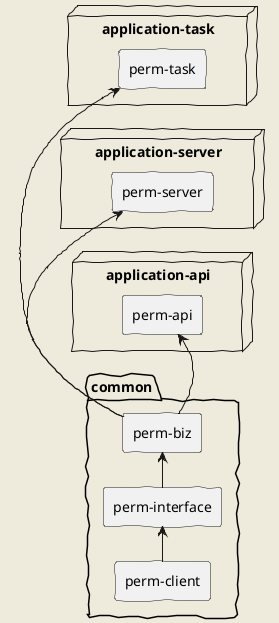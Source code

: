 @startuml
skinparam handwritten true
skinparam backgroundColor #EEEBDC
skinparam actorStyle hollow
skinparam componentStyle rectangle



left to right direction


package common {
    [perm-client] -> [perm-interface]
    [perm-interface] -> [perm-biz]
}

node application-api {
    [perm-biz] -> [perm-api]
}

node application-server {
    [perm-biz] -> [perm-server]
}

node application-task {
    [perm-biz] -> [perm-task]
}

@enduml
